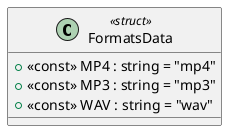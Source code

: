 @startuml
class FormatsData <<struct>> {
    + <<const>> MP4 : string = "mp4"
    + <<const>> MP3 : string = "mp3"
    + <<const>> WAV : string = "wav"
}
@enduml
